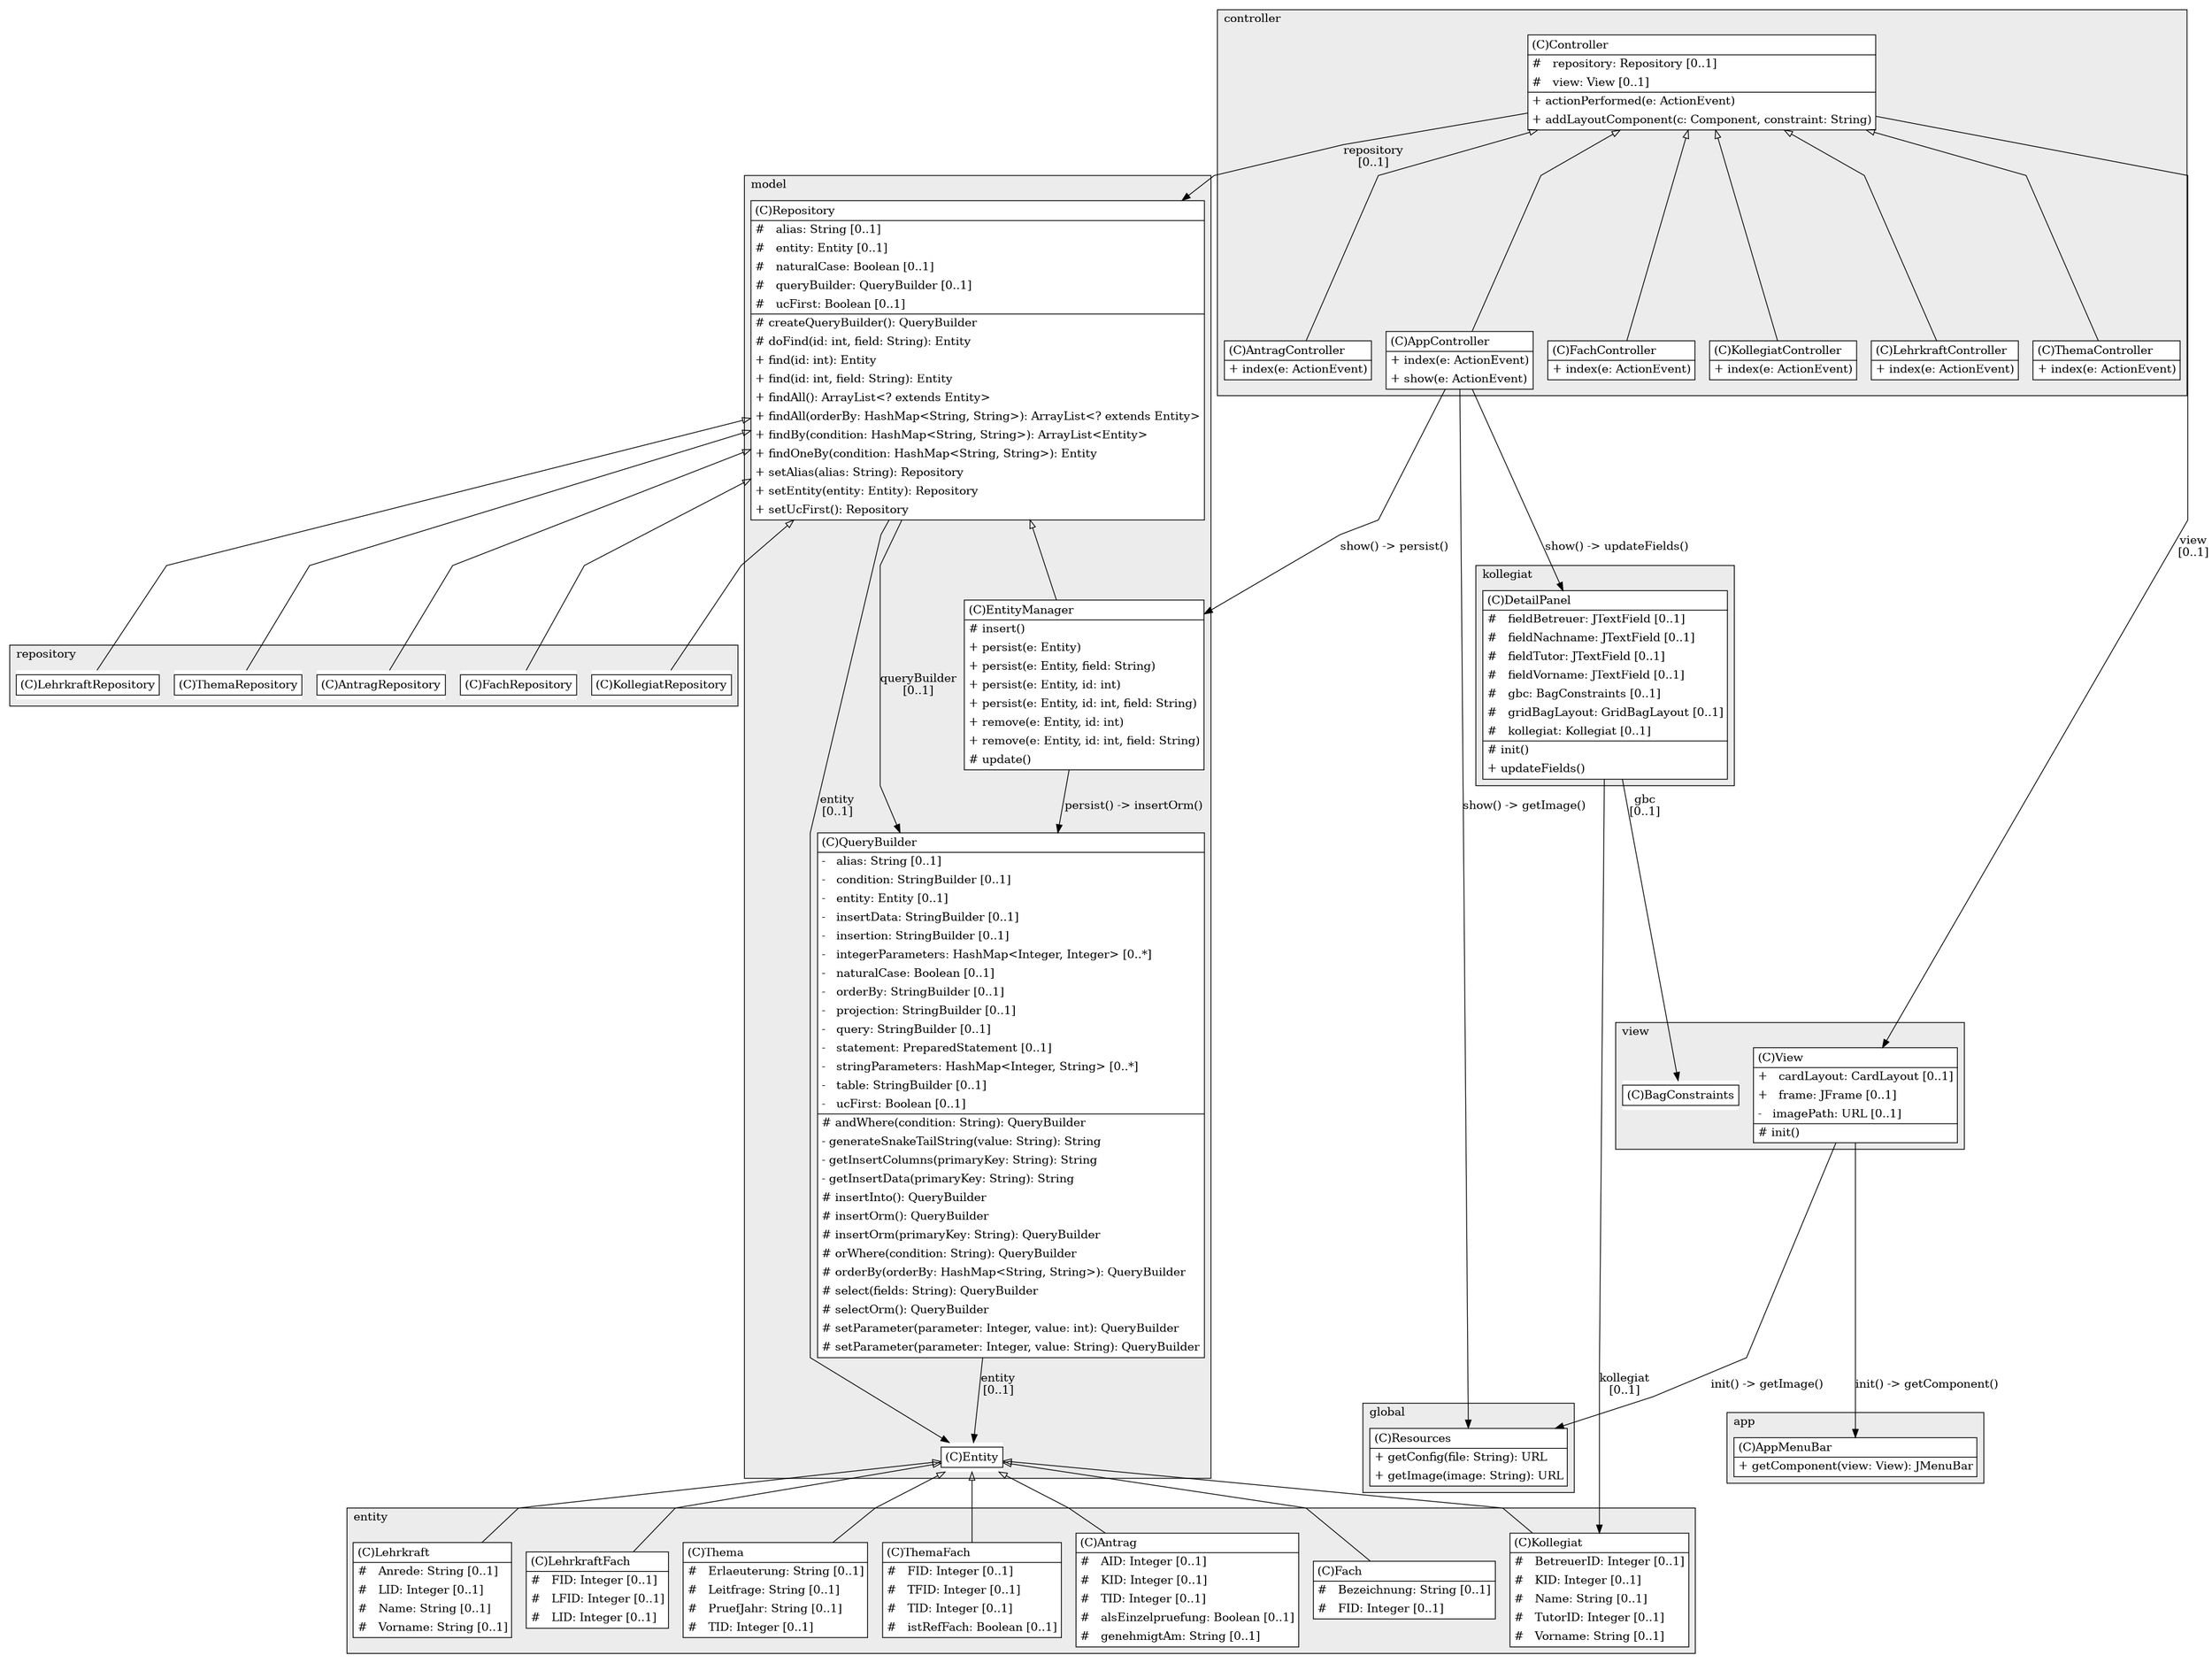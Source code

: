 @startuml

/' diagram meta data start
config=StructureConfiguration;
{
  "projectClassification": {
    "searchMode": "OpenProject", // OpenProject, AllProjects
    "includedProjects": "",
    "pathEndKeywords": "*.impl",
    "isClientPath": "",
    "isClientName": "",
    "isTestPath": "",
    "isTestName": "",
    "isMappingPath": "",
    "isMappingName": "",
    "isDataAccessPath": "",
    "isDataAccessName": "",
    "isDataStructurePath": "",
    "isDataStructureName": "",
    "isInterfaceStructuresPath": "",
    "isInterfaceStructuresName": "",
    "isEntryPointPath": "",
    "isEntryPointName": "",
    "treatFinalFieldsAsMandatory": false
  },
  "graphRestriction": {
    "classPackageExcludeFilter": "",
    "classPackageIncludeFilter": "",
    "classNameExcludeFilter": "",
    "classNameIncludeFilter": "",
    "methodNameExcludeFilter": "",
    "methodNameIncludeFilter": "",
    "removeByInheritance": "", // inheritance/annotation based filtering is done in a second step
    "removeByAnnotation": "",
    "removeByClassPackage": "", // cleanup the graph after inheritance/annotation based filtering is done
    "removeByClassName": "",
    "cutMappings": false,
    "cutEnum": true,
    "cutTests": true,
    "cutClient": true,
    "cutDataAccess": false,
    "cutInterfaceStructures": false,
    "cutDataStructures": false,
    "cutGetterAndSetter": true,
    "cutConstructors": true
  },
  "graphTraversal": {
    "forwardDepth": 6,
    "backwardDepth": 6,
    "classPackageExcludeFilter": "",
    "classPackageIncludeFilter": "",
    "classNameExcludeFilter": "",
    "classNameIncludeFilter": "",
    "methodNameExcludeFilter": "",
    "methodNameIncludeFilter": "",
    "hideMappings": false,
    "hideDataStructures": false,
    "hidePrivateMethods": true,
    "hideInterfaceCalls": true, // indirection: implementation -> interface (is hidden) -> implementation
    "onlyShowApplicationEntryPoints": false, // root node is included
    "useMethodCallsForStructureDiagram": "ForwardOnly" // ForwardOnly, BothDirections, No
  },
  "details": {
    "aggregation": "GroupByClass", // ByClass, GroupByClass, None
    "showClassGenericTypes": true,
    "showMethods": true,
    "showMethodParameterNames": true,
    "showMethodParameterTypes": true,
    "showMethodReturnType": true,
    "showPackageLevels": 2,
    "showDetailedClassStructure": true
  },
  "rootClass": "core.controller.Controller",
  "extensionCallbackMethod": "" // qualified.class.name#methodName - signature: public static String method(String)
}
diagram meta data end '/



digraph g {
    rankdir="TB"
    splines=polyline
    

'nodes 
subgraph cluster_104069929 { 
   	label=model
	labeljust=l
	fillcolor="#ececec"
	style=filled
   
   Entity937501722[
	label=<<TABLE BORDER="1" CELLBORDER="0" CELLPADDING="4" CELLSPACING="0">
<TR><TD ALIGN="LEFT" >(C)Entity</TD></TR>
</TABLE>>
	style=filled
	margin=0
	shape=plaintext
	fillcolor="#FFFFFF"
];

EntityManager937501722[
	label=<<TABLE BORDER="1" CELLBORDER="0" CELLPADDING="4" CELLSPACING="0">
<TR><TD ALIGN="LEFT" >(C)EntityManager</TD></TR>
<HR/>
<TR><TD ALIGN="LEFT" ># insert()</TD></TR>
<TR><TD ALIGN="LEFT" >+ persist(e: Entity)</TD></TR>
<TR><TD ALIGN="LEFT" >+ persist(e: Entity, field: String)</TD></TR>
<TR><TD ALIGN="LEFT" >+ persist(e: Entity, id: int)</TD></TR>
<TR><TD ALIGN="LEFT" >+ persist(e: Entity, id: int, field: String)</TD></TR>
<TR><TD ALIGN="LEFT" >+ remove(e: Entity, id: int)</TD></TR>
<TR><TD ALIGN="LEFT" >+ remove(e: Entity, id: int, field: String)</TD></TR>
<TR><TD ALIGN="LEFT" ># update()</TD></TR>
</TABLE>>
	style=filled
	margin=0
	shape=plaintext
	fillcolor="#FFFFFF"
];

QueryBuilder937501722[
	label=<<TABLE BORDER="1" CELLBORDER="0" CELLPADDING="4" CELLSPACING="0">
<TR><TD ALIGN="LEFT" >(C)QueryBuilder</TD></TR>
<HR/>
<TR><TD ALIGN="LEFT" >-   alias: String [0..1]</TD></TR>
<TR><TD ALIGN="LEFT" >-   condition: StringBuilder [0..1]</TD></TR>
<TR><TD ALIGN="LEFT" >-   entity: Entity [0..1]</TD></TR>
<TR><TD ALIGN="LEFT" >-   insertData: StringBuilder [0..1]</TD></TR>
<TR><TD ALIGN="LEFT" >-   insertion: StringBuilder [0..1]</TD></TR>
<TR><TD ALIGN="LEFT" >-   integerParameters: HashMap&lt;Integer, Integer&gt; [0..*]</TD></TR>
<TR><TD ALIGN="LEFT" >-   naturalCase: Boolean [0..1]</TD></TR>
<TR><TD ALIGN="LEFT" >-   orderBy: StringBuilder [0..1]</TD></TR>
<TR><TD ALIGN="LEFT" >-   projection: StringBuilder [0..1]</TD></TR>
<TR><TD ALIGN="LEFT" >-   query: StringBuilder [0..1]</TD></TR>
<TR><TD ALIGN="LEFT" >-   statement: PreparedStatement [0..1]</TD></TR>
<TR><TD ALIGN="LEFT" >-   stringParameters: HashMap&lt;Integer, String&gt; [0..*]</TD></TR>
<TR><TD ALIGN="LEFT" >-   table: StringBuilder [0..1]</TD></TR>
<TR><TD ALIGN="LEFT" >-   ucFirst: Boolean [0..1]</TD></TR>
<HR/>
<TR><TD ALIGN="LEFT" ># andWhere(condition: String): QueryBuilder</TD></TR>
<TR><TD ALIGN="LEFT" >- generateSnakeTailString(value: String): String</TD></TR>
<TR><TD ALIGN="LEFT" >- getInsertColumns(primaryKey: String): String</TD></TR>
<TR><TD ALIGN="LEFT" >- getInsertData(primaryKey: String): String</TD></TR>
<TR><TD ALIGN="LEFT" ># insertInto(): QueryBuilder</TD></TR>
<TR><TD ALIGN="LEFT" ># insertOrm(): QueryBuilder</TD></TR>
<TR><TD ALIGN="LEFT" ># insertOrm(primaryKey: String): QueryBuilder</TD></TR>
<TR><TD ALIGN="LEFT" ># orWhere(condition: String): QueryBuilder</TD></TR>
<TR><TD ALIGN="LEFT" ># orderBy(orderBy: HashMap&lt;String, String&gt;): QueryBuilder</TD></TR>
<TR><TD ALIGN="LEFT" ># select(fields: String): QueryBuilder</TD></TR>
<TR><TD ALIGN="LEFT" ># selectOrm(): QueryBuilder</TD></TR>
<TR><TD ALIGN="LEFT" ># setParameter(parameter: Integer, value: int): QueryBuilder</TD></TR>
<TR><TD ALIGN="LEFT" ># setParameter(parameter: Integer, value: String): QueryBuilder</TD></TR>
</TABLE>>
	style=filled
	margin=0
	shape=plaintext
	fillcolor="#FFFFFF"
];

Repository937501722[
	label=<<TABLE BORDER="1" CELLBORDER="0" CELLPADDING="4" CELLSPACING="0">
<TR><TD ALIGN="LEFT" >(C)Repository</TD></TR>
<HR/>
<TR><TD ALIGN="LEFT" >#   alias: String [0..1]</TD></TR>
<TR><TD ALIGN="LEFT" >#   entity: Entity [0..1]</TD></TR>
<TR><TD ALIGN="LEFT" >#   naturalCase: Boolean [0..1]</TD></TR>
<TR><TD ALIGN="LEFT" >#   queryBuilder: QueryBuilder [0..1]</TD></TR>
<TR><TD ALIGN="LEFT" >#   ucFirst: Boolean [0..1]</TD></TR>
<HR/>
<TR><TD ALIGN="LEFT" ># createQueryBuilder(): QueryBuilder</TD></TR>
<TR><TD ALIGN="LEFT" ># doFind(id: int, field: String): Entity</TD></TR>
<TR><TD ALIGN="LEFT" >+ find(id: int): Entity</TD></TR>
<TR><TD ALIGN="LEFT" >+ find(id: int, field: String): Entity</TD></TR>
<TR><TD ALIGN="LEFT" >+ findAll(): ArrayList&lt;? extends Entity&gt;</TD></TR>
<TR><TD ALIGN="LEFT" >+ findAll(orderBy: HashMap&lt;String, String&gt;): ArrayList&lt;? extends Entity&gt;</TD></TR>
<TR><TD ALIGN="LEFT" >+ findBy(condition: HashMap&lt;String, String&gt;): ArrayList&lt;Entity&gt;</TD></TR>
<TR><TD ALIGN="LEFT" >+ findOneBy(condition: HashMap&lt;String, String&gt;): Entity</TD></TR>
<TR><TD ALIGN="LEFT" >+ setAlias(alias: String): Repository</TD></TR>
<TR><TD ALIGN="LEFT" >+ setEntity(entity: Entity): Repository</TD></TR>
<TR><TD ALIGN="LEFT" >+ setUcFirst(): Repository</TD></TR>
</TABLE>>
	style=filled
	margin=0
	shape=plaintext
	fillcolor="#FFFFFF"
];
} 

subgraph cluster_1243020381 { 
   	label=global
	labeljust=l
	fillcolor="#ececec"
	style=filled
   
   Resources1176438574[
	label=<<TABLE BORDER="1" CELLBORDER="0" CELLPADDING="4" CELLSPACING="0">
<TR><TD ALIGN="LEFT" >(C)Resources</TD></TR>
<HR/>
<TR><TD ALIGN="LEFT" >+ getConfig(file: String): URL</TD></TR>
<TR><TD ALIGN="LEFT" >+ getImage(image: String): URL</TD></TR>
</TABLE>>
	style=filled
	margin=0
	shape=plaintext
	fillcolor="#FFFFFF"
];
} 

subgraph cluster_1298275357 { 
   	label=entity
	labeljust=l
	fillcolor="#ececec"
	style=filled
   
   Antrag1298275357[
	label=<<TABLE BORDER="1" CELLBORDER="0" CELLPADDING="4" CELLSPACING="0">
<TR><TD ALIGN="LEFT" >(C)Antrag</TD></TR>
<HR/>
<TR><TD ALIGN="LEFT" >#   AID: Integer [0..1]</TD></TR>
<TR><TD ALIGN="LEFT" >#   KID: Integer [0..1]</TD></TR>
<TR><TD ALIGN="LEFT" >#   TID: Integer [0..1]</TD></TR>
<TR><TD ALIGN="LEFT" >#   alsEinzelpruefung: Boolean [0..1]</TD></TR>
<TR><TD ALIGN="LEFT" >#   genehmigtAm: String [0..1]</TD></TR>
</TABLE>>
	style=filled
	margin=0
	shape=plaintext
	fillcolor="#FFFFFF"
];

Fach1298275357[
	label=<<TABLE BORDER="1" CELLBORDER="0" CELLPADDING="4" CELLSPACING="0">
<TR><TD ALIGN="LEFT" >(C)Fach</TD></TR>
<HR/>
<TR><TD ALIGN="LEFT" >#   Bezeichnung: String [0..1]</TD></TR>
<TR><TD ALIGN="LEFT" >#   FID: Integer [0..1]</TD></TR>
</TABLE>>
	style=filled
	margin=0
	shape=plaintext
	fillcolor="#FFFFFF"
];

Kollegiat1298275357[
	label=<<TABLE BORDER="1" CELLBORDER="0" CELLPADDING="4" CELLSPACING="0">
<TR><TD ALIGN="LEFT" >(C)Kollegiat</TD></TR>
<HR/>
<TR><TD ALIGN="LEFT" >#   BetreuerID: Integer [0..1]</TD></TR>
<TR><TD ALIGN="LEFT" >#   KID: Integer [0..1]</TD></TR>
<TR><TD ALIGN="LEFT" >#   Name: String [0..1]</TD></TR>
<TR><TD ALIGN="LEFT" >#   TutorID: Integer [0..1]</TD></TR>
<TR><TD ALIGN="LEFT" >#   Vorname: String [0..1]</TD></TR>
</TABLE>>
	style=filled
	margin=0
	shape=plaintext
	fillcolor="#FFFFFF"
];

Lehrkraft1298275357[
	label=<<TABLE BORDER="1" CELLBORDER="0" CELLPADDING="4" CELLSPACING="0">
<TR><TD ALIGN="LEFT" >(C)Lehrkraft</TD></TR>
<HR/>
<TR><TD ALIGN="LEFT" >#   Anrede: String [0..1]</TD></TR>
<TR><TD ALIGN="LEFT" >#   LID: Integer [0..1]</TD></TR>
<TR><TD ALIGN="LEFT" >#   Name: String [0..1]</TD></TR>
<TR><TD ALIGN="LEFT" >#   Vorname: String [0..1]</TD></TR>
</TABLE>>
	style=filled
	margin=0
	shape=plaintext
	fillcolor="#FFFFFF"
];

LehrkraftFach1298275357[
	label=<<TABLE BORDER="1" CELLBORDER="0" CELLPADDING="4" CELLSPACING="0">
<TR><TD ALIGN="LEFT" >(C)LehrkraftFach</TD></TR>
<HR/>
<TR><TD ALIGN="LEFT" >#   FID: Integer [0..1]</TD></TR>
<TR><TD ALIGN="LEFT" >#   LFID: Integer [0..1]</TD></TR>
<TR><TD ALIGN="LEFT" >#   LID: Integer [0..1]</TD></TR>
</TABLE>>
	style=filled
	margin=0
	shape=plaintext
	fillcolor="#FFFFFF"
];

Thema1298275357[
	label=<<TABLE BORDER="1" CELLBORDER="0" CELLPADDING="4" CELLSPACING="0">
<TR><TD ALIGN="LEFT" >(C)Thema</TD></TR>
<HR/>
<TR><TD ALIGN="LEFT" >#   Erlaeuterung: String [0..1]</TD></TR>
<TR><TD ALIGN="LEFT" >#   Leitfrage: String [0..1]</TD></TR>
<TR><TD ALIGN="LEFT" >#   PruefJahr: String [0..1]</TD></TR>
<TR><TD ALIGN="LEFT" >#   TID: Integer [0..1]</TD></TR>
</TABLE>>
	style=filled
	margin=0
	shape=plaintext
	fillcolor="#FFFFFF"
];

ThemaFach1298275357[
	label=<<TABLE BORDER="1" CELLBORDER="0" CELLPADDING="4" CELLSPACING="0">
<TR><TD ALIGN="LEFT" >(C)ThemaFach</TD></TR>
<HR/>
<TR><TD ALIGN="LEFT" >#   FID: Integer [0..1]</TD></TR>
<TR><TD ALIGN="LEFT" >#   TFID: Integer [0..1]</TD></TR>
<TR><TD ALIGN="LEFT" >#   TID: Integer [0..1]</TD></TR>
<TR><TD ALIGN="LEFT" >#   istRefFach: Boolean [0..1]</TD></TR>
</TABLE>>
	style=filled
	margin=0
	shape=plaintext
	fillcolor="#FFFFFF"
];
} 

subgraph cluster_1950800714 { 
   	label=repository
	labeljust=l
	fillcolor="#ececec"
	style=filled
   
   AntragRepository1950800714[
	label=<<TABLE BORDER="1" CELLBORDER="0" CELLPADDING="4" CELLSPACING="0">
<TR><TD ALIGN="LEFT" >(C)AntragRepository</TD></TR>
</TABLE>>
	style=filled
	margin=0
	shape=plaintext
	fillcolor="#FFFFFF"
];

FachRepository1950800714[
	label=<<TABLE BORDER="1" CELLBORDER="0" CELLPADDING="4" CELLSPACING="0">
<TR><TD ALIGN="LEFT" >(C)FachRepository</TD></TR>
</TABLE>>
	style=filled
	margin=0
	shape=plaintext
	fillcolor="#FFFFFF"
];

KollegiatRepository1950800714[
	label=<<TABLE BORDER="1" CELLBORDER="0" CELLPADDING="4" CELLSPACING="0">
<TR><TD ALIGN="LEFT" >(C)KollegiatRepository</TD></TR>
</TABLE>>
	style=filled
	margin=0
	shape=plaintext
	fillcolor="#FFFFFF"
];

LehrkraftRepository1950800714[
	label=<<TABLE BORDER="1" CELLBORDER="0" CELLPADDING="4" CELLSPACING="0">
<TR><TD ALIGN="LEFT" >(C)LehrkraftRepository</TD></TR>
</TABLE>>
	style=filled
	margin=0
	shape=plaintext
	fillcolor="#FFFFFF"
];

ThemaRepository1950800714[
	label=<<TABLE BORDER="1" CELLBORDER="0" CELLPADDING="4" CELLSPACING="0">
<TR><TD ALIGN="LEFT" >(C)ThemaRepository</TD></TR>
</TABLE>>
	style=filled
	margin=0
	shape=plaintext
	fillcolor="#FFFFFF"
];
} 

subgraph cluster_308865814 { 
   	label=kollegiat
	labeljust=l
	fillcolor="#ececec"
	style=filled
   
   DetailPanel653864717[
	label=<<TABLE BORDER="1" CELLBORDER="0" CELLPADDING="4" CELLSPACING="0">
<TR><TD ALIGN="LEFT" >(C)DetailPanel</TD></TR>
<HR/>
<TR><TD ALIGN="LEFT" >#   fieldBetreuer: JTextField [0..1]</TD></TR>
<TR><TD ALIGN="LEFT" >#   fieldNachname: JTextField [0..1]</TD></TR>
<TR><TD ALIGN="LEFT" >#   fieldTutor: JTextField [0..1]</TD></TR>
<TR><TD ALIGN="LEFT" >#   fieldVorname: JTextField [0..1]</TD></TR>
<TR><TD ALIGN="LEFT" >#   gbc: BagConstraints [0..1]</TD></TR>
<TR><TD ALIGN="LEFT" >#   gridBagLayout: GridBagLayout [0..1]</TD></TR>
<TR><TD ALIGN="LEFT" >#   kollegiat: Kollegiat [0..1]</TD></TR>
<HR/>
<TR><TD ALIGN="LEFT" ># init()</TD></TR>
<TR><TD ALIGN="LEFT" >+ updateFields()</TD></TR>
</TABLE>>
	style=filled
	margin=0
	shape=plaintext
	fillcolor="#FFFFFF"
];
} 

subgraph cluster_3619493 { 
   	label=view
	labeljust=l
	fillcolor="#ececec"
	style=filled
   
   BagConstraints1632063596[
	label=<<TABLE BORDER="1" CELLBORDER="0" CELLPADDING="4" CELLSPACING="0">
<TR><TD ALIGN="LEFT" >(C)BagConstraints</TD></TR>
</TABLE>>
	style=filled
	margin=0
	shape=plaintext
	fillcolor="#FFFFFF"
];

View1632063596[
	label=<<TABLE BORDER="1" CELLBORDER="0" CELLPADDING="4" CELLSPACING="0">
<TR><TD ALIGN="LEFT" >(C)View</TD></TR>
<HR/>
<TR><TD ALIGN="LEFT" >+   cardLayout: CardLayout [0..1]</TD></TR>
<TR><TD ALIGN="LEFT" >+   frame: JFrame [0..1]</TD></TR>
<TR><TD ALIGN="LEFT" >-   imagePath: URL [0..1]</TD></TR>
<HR/>
<TR><TD ALIGN="LEFT" ># init()</TD></TR>
</TABLE>>
	style=filled
	margin=0
	shape=plaintext
	fillcolor="#FFFFFF"
];
} 

subgraph cluster_637428636 { 
   	label=controller
	labeljust=l
	fillcolor="#ececec"
	style=filled
   
   AntragController637428636[
	label=<<TABLE BORDER="1" CELLBORDER="0" CELLPADDING="4" CELLSPACING="0">
<TR><TD ALIGN="LEFT" >(C)AntragController</TD></TR>
<HR/>
<TR><TD ALIGN="LEFT" >+ index(e: ActionEvent)</TD></TR>
</TABLE>>
	style=filled
	margin=0
	shape=plaintext
	fillcolor="#FFFFFF"
];

AppController637428636[
	label=<<TABLE BORDER="1" CELLBORDER="0" CELLPADDING="4" CELLSPACING="0">
<TR><TD ALIGN="LEFT" >(C)AppController</TD></TR>
<HR/>
<TR><TD ALIGN="LEFT" >+ index(e: ActionEvent)</TD></TR>
<TR><TD ALIGN="LEFT" >+ show(e: ActionEvent)</TD></TR>
</TABLE>>
	style=filled
	margin=0
	shape=plaintext
	fillcolor="#FFFFFF"
];

Controller712365749[
	label=<<TABLE BORDER="1" CELLBORDER="0" CELLPADDING="4" CELLSPACING="0">
<TR><TD ALIGN="LEFT" >(C)Controller</TD></TR>
<HR/>
<TR><TD ALIGN="LEFT" >#   repository: Repository [0..1]</TD></TR>
<TR><TD ALIGN="LEFT" >#   view: View [0..1]</TD></TR>
<HR/>
<TR><TD ALIGN="LEFT" >+ actionPerformed(e: ActionEvent)</TD></TR>
<TR><TD ALIGN="LEFT" >+ addLayoutComponent(c: Component, constraint: String)</TD></TR>
</TABLE>>
	style=filled
	margin=0
	shape=plaintext
	fillcolor="#FFFFFF"
];

FachController637428636[
	label=<<TABLE BORDER="1" CELLBORDER="0" CELLPADDING="4" CELLSPACING="0">
<TR><TD ALIGN="LEFT" >(C)FachController</TD></TR>
<HR/>
<TR><TD ALIGN="LEFT" >+ index(e: ActionEvent)</TD></TR>
</TABLE>>
	style=filled
	margin=0
	shape=plaintext
	fillcolor="#FFFFFF"
];

KollegiatController637428636[
	label=<<TABLE BORDER="1" CELLBORDER="0" CELLPADDING="4" CELLSPACING="0">
<TR><TD ALIGN="LEFT" >(C)KollegiatController</TD></TR>
<HR/>
<TR><TD ALIGN="LEFT" >+ index(e: ActionEvent)</TD></TR>
</TABLE>>
	style=filled
	margin=0
	shape=plaintext
	fillcolor="#FFFFFF"
];

LehrkraftController637428636[
	label=<<TABLE BORDER="1" CELLBORDER="0" CELLPADDING="4" CELLSPACING="0">
<TR><TD ALIGN="LEFT" >(C)LehrkraftController</TD></TR>
<HR/>
<TR><TD ALIGN="LEFT" >+ index(e: ActionEvent)</TD></TR>
</TABLE>>
	style=filled
	margin=0
	shape=plaintext
	fillcolor="#FFFFFF"
];

ThemaController637428636[
	label=<<TABLE BORDER="1" CELLBORDER="0" CELLPADDING="4" CELLSPACING="0">
<TR><TD ALIGN="LEFT" >(C)ThemaController</TD></TR>
<HR/>
<TR><TD ALIGN="LEFT" >+ index(e: ActionEvent)</TD></TR>
</TABLE>>
	style=filled
	margin=0
	shape=plaintext
	fillcolor="#FFFFFF"
];
} 

subgraph cluster_96801 { 
   	label=app
	labeljust=l
	fillcolor="#ececec"
	style=filled
   
   AppMenuBar1194705752[
	label=<<TABLE BORDER="1" CELLBORDER="0" CELLPADDING="4" CELLSPACING="0">
<TR><TD ALIGN="LEFT" >(C)AppMenuBar</TD></TR>
<HR/>
<TR><TD ALIGN="LEFT" >+ getComponent(view: View): JMenuBar</TD></TR>
</TABLE>>
	style=filled
	margin=0
	shape=plaintext
	fillcolor="#FFFFFF"
];
} 

'edges    
AppController637428636 -> DetailPanel653864717[label="show() -> updateFields()"];
AppController637428636 -> EntityManager937501722[label="show() -> persist()"];
AppController637428636 -> Resources1176438574[label="show() -> getImage()"];
Controller712365749 -> AntragController637428636[arrowhead=none, arrowtail=empty, dir=both];
Controller712365749 -> AppController637428636[arrowhead=none, arrowtail=empty, dir=both];
Controller712365749 -> FachController637428636[arrowhead=none, arrowtail=empty, dir=both];
Controller712365749 -> KollegiatController637428636[arrowhead=none, arrowtail=empty, dir=both];
Controller712365749 -> LehrkraftController637428636[arrowhead=none, arrowtail=empty, dir=both];
Controller712365749 -> Repository937501722[label="repository
[0..1]"];
Controller712365749 -> ThemaController637428636[arrowhead=none, arrowtail=empty, dir=both];
Controller712365749 -> View1632063596[label="view
[0..1]"];
DetailPanel653864717 -> BagConstraints1632063596[label="gbc
[0..1]"];
DetailPanel653864717 -> Kollegiat1298275357[label="kollegiat
[0..1]"];
Entity937501722 -> Antrag1298275357[arrowhead=none, arrowtail=empty, dir=both];
Entity937501722 -> Fach1298275357[arrowhead=none, arrowtail=empty, dir=both];
Entity937501722 -> Kollegiat1298275357[arrowhead=none, arrowtail=empty, dir=both];
Entity937501722 -> Lehrkraft1298275357[arrowhead=none, arrowtail=empty, dir=both];
Entity937501722 -> LehrkraftFach1298275357[arrowhead=none, arrowtail=empty, dir=both];
Entity937501722 -> Thema1298275357[arrowhead=none, arrowtail=empty, dir=both];
Entity937501722 -> ThemaFach1298275357[arrowhead=none, arrowtail=empty, dir=both];
EntityManager937501722 -> QueryBuilder937501722[label="persist() -> insertOrm()"];
QueryBuilder937501722 -> Entity937501722[label="entity
[0..1]"];
Repository937501722 -> AntragRepository1950800714[arrowhead=none, arrowtail=empty, dir=both];
Repository937501722 -> Entity937501722[label="entity
[0..1]"];
Repository937501722 -> EntityManager937501722[arrowhead=none, arrowtail=empty, dir=both];
Repository937501722 -> FachRepository1950800714[arrowhead=none, arrowtail=empty, dir=both];
Repository937501722 -> KollegiatRepository1950800714[arrowhead=none, arrowtail=empty, dir=both];
Repository937501722 -> LehrkraftRepository1950800714[arrowhead=none, arrowtail=empty, dir=both];
Repository937501722 -> QueryBuilder937501722[label="queryBuilder
[0..1]"];
Repository937501722 -> ThemaRepository1950800714[arrowhead=none, arrowtail=empty, dir=both];
View1632063596 -> AppMenuBar1194705752[label="init() -> getComponent()"];
View1632063596 -> Resources1176438574[label="init() -> getImage()"];
    
}
@enduml